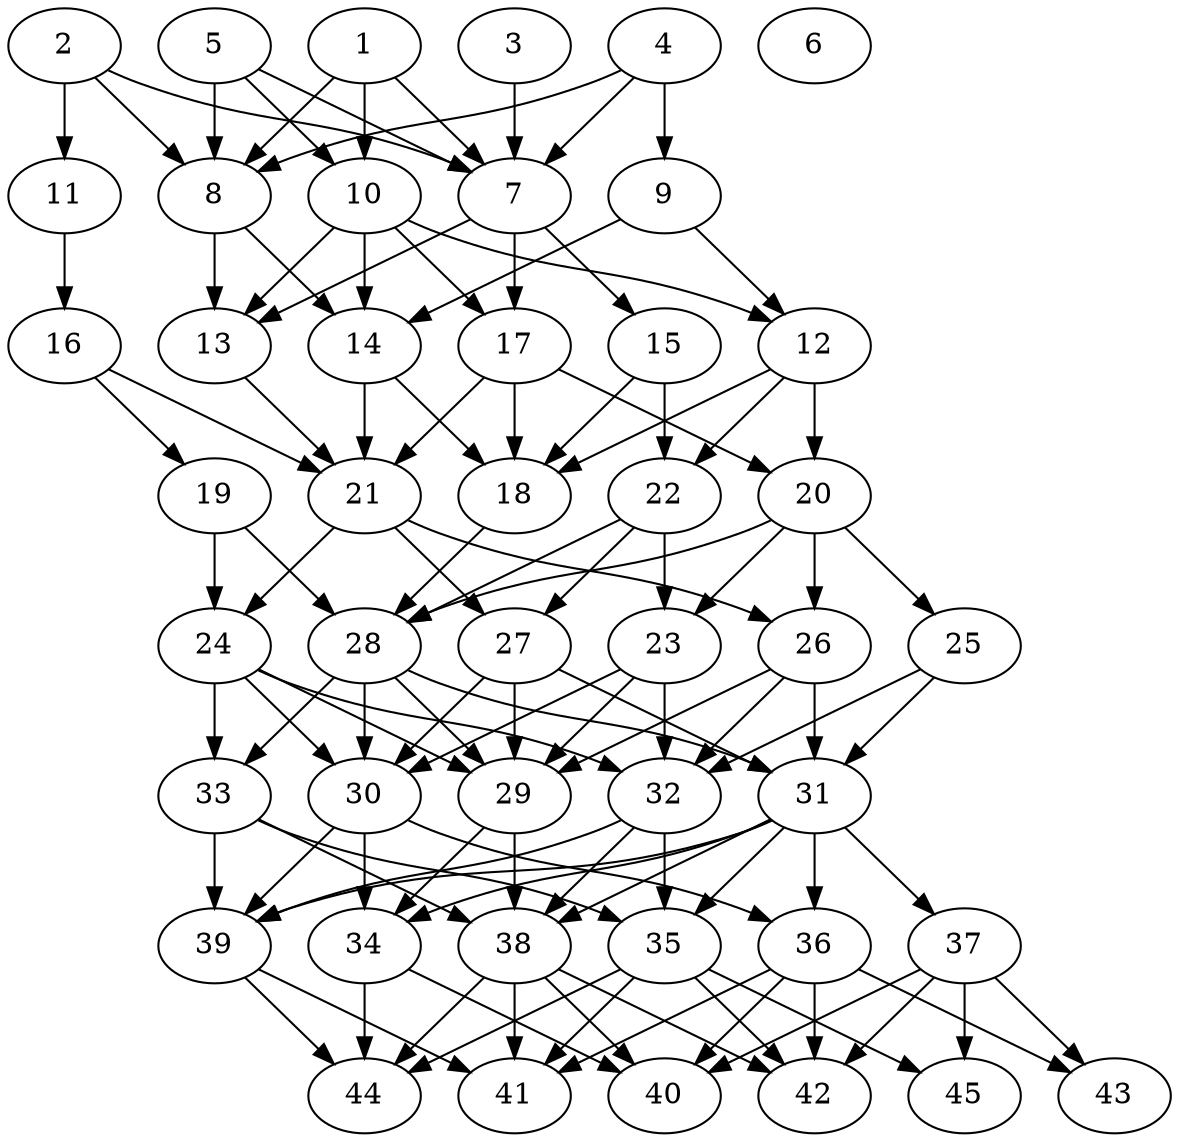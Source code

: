 // DAG automatically generated by daggen at Thu Oct  3 14:07:24 2019
// ./daggen --dot -n 45 --ccr 0.5 --fat 0.5 --regular 0.9 --density 0.7 --mindata 5242880 --maxdata 52428800 
digraph G {
  1 [size="100644864", alpha="0.13", expect_size="50322432"] 
  1 -> 7 [size ="50322432"]
  1 -> 8 [size ="50322432"]
  1 -> 10 [size ="50322432"]
  2 [size="28252160", alpha="0.04", expect_size="14126080"] 
  2 -> 7 [size ="14126080"]
  2 -> 8 [size ="14126080"]
  2 -> 11 [size ="14126080"]
  3 [size="60059648", alpha="0.09", expect_size="30029824"] 
  3 -> 7 [size ="30029824"]
  4 [size="88897536", alpha="0.13", expect_size="44448768"] 
  4 -> 7 [size ="44448768"]
  4 -> 8 [size ="44448768"]
  4 -> 9 [size ="44448768"]
  5 [size="84391936", alpha="0.13", expect_size="42195968"] 
  5 -> 7 [size ="42195968"]
  5 -> 8 [size ="42195968"]
  5 -> 10 [size ="42195968"]
  6 [size="36325376", alpha="0.20", expect_size="18162688"] 
  7 [size="54814720", alpha="0.17", expect_size="27407360"] 
  7 -> 13 [size ="27407360"]
  7 -> 15 [size ="27407360"]
  7 -> 17 [size ="27407360"]
  8 [size="63039488", alpha="0.13", expect_size="31519744"] 
  8 -> 13 [size ="31519744"]
  8 -> 14 [size ="31519744"]
  9 [size="70027264", alpha="0.17", expect_size="35013632"] 
  9 -> 12 [size ="35013632"]
  9 -> 14 [size ="35013632"]
  10 [size="65001472", alpha="0.08", expect_size="32500736"] 
  10 -> 12 [size ="32500736"]
  10 -> 13 [size ="32500736"]
  10 -> 14 [size ="32500736"]
  10 -> 17 [size ="32500736"]
  11 [size="54833152", alpha="0.03", expect_size="27416576"] 
  11 -> 16 [size ="27416576"]
  12 [size="23846912", alpha="0.17", expect_size="11923456"] 
  12 -> 18 [size ="11923456"]
  12 -> 20 [size ="11923456"]
  12 -> 22 [size ="11923456"]
  13 [size="44605440", alpha="0.08", expect_size="22302720"] 
  13 -> 21 [size ="22302720"]
  14 [size="86368256", alpha="0.17", expect_size="43184128"] 
  14 -> 18 [size ="43184128"]
  14 -> 21 [size ="43184128"]
  15 [size="52514816", alpha="0.00", expect_size="26257408"] 
  15 -> 18 [size ="26257408"]
  15 -> 22 [size ="26257408"]
  16 [size="19800064", alpha="0.07", expect_size="9900032"] 
  16 -> 19 [size ="9900032"]
  16 -> 21 [size ="9900032"]
  17 [size="17963008", alpha="0.02", expect_size="8981504"] 
  17 -> 18 [size ="8981504"]
  17 -> 20 [size ="8981504"]
  17 -> 21 [size ="8981504"]
  18 [size="97349632", alpha="0.02", expect_size="48674816"] 
  18 -> 28 [size ="48674816"]
  19 [size="62400512", alpha="0.18", expect_size="31200256"] 
  19 -> 24 [size ="31200256"]
  19 -> 28 [size ="31200256"]
  20 [size="50552832", alpha="0.19", expect_size="25276416"] 
  20 -> 23 [size ="25276416"]
  20 -> 25 [size ="25276416"]
  20 -> 26 [size ="25276416"]
  20 -> 28 [size ="25276416"]
  21 [size="89503744", alpha="0.20", expect_size="44751872"] 
  21 -> 24 [size ="44751872"]
  21 -> 26 [size ="44751872"]
  21 -> 27 [size ="44751872"]
  22 [size="104517632", alpha="0.04", expect_size="52258816"] 
  22 -> 23 [size ="52258816"]
  22 -> 27 [size ="52258816"]
  22 -> 28 [size ="52258816"]
  23 [size="90173440", alpha="0.19", expect_size="45086720"] 
  23 -> 29 [size ="45086720"]
  23 -> 30 [size ="45086720"]
  23 -> 32 [size ="45086720"]
  24 [size="31614976", alpha="0.10", expect_size="15807488"] 
  24 -> 29 [size ="15807488"]
  24 -> 30 [size ="15807488"]
  24 -> 32 [size ="15807488"]
  24 -> 33 [size ="15807488"]
  25 [size="17076224", alpha="0.17", expect_size="8538112"] 
  25 -> 31 [size ="8538112"]
  25 -> 32 [size ="8538112"]
  26 [size="18143232", alpha="0.10", expect_size="9071616"] 
  26 -> 29 [size ="9071616"]
  26 -> 31 [size ="9071616"]
  26 -> 32 [size ="9071616"]
  27 [size="53088256", alpha="0.12", expect_size="26544128"] 
  27 -> 29 [size ="26544128"]
  27 -> 30 [size ="26544128"]
  27 -> 31 [size ="26544128"]
  28 [size="62011392", alpha="0.05", expect_size="31005696"] 
  28 -> 29 [size ="31005696"]
  28 -> 30 [size ="31005696"]
  28 -> 31 [size ="31005696"]
  28 -> 33 [size ="31005696"]
  29 [size="71354368", alpha="0.11", expect_size="35677184"] 
  29 -> 34 [size ="35677184"]
  29 -> 38 [size ="35677184"]
  30 [size="61700096", alpha="0.08", expect_size="30850048"] 
  30 -> 34 [size ="30850048"]
  30 -> 36 [size ="30850048"]
  30 -> 39 [size ="30850048"]
  31 [size="58626048", alpha="0.14", expect_size="29313024"] 
  31 -> 34 [size ="29313024"]
  31 -> 35 [size ="29313024"]
  31 -> 36 [size ="29313024"]
  31 -> 37 [size ="29313024"]
  31 -> 38 [size ="29313024"]
  31 -> 39 [size ="29313024"]
  32 [size="57917440", alpha="0.04", expect_size="28958720"] 
  32 -> 35 [size ="28958720"]
  32 -> 38 [size ="28958720"]
  32 -> 39 [size ="28958720"]
  33 [size="77342720", alpha="0.01", expect_size="38671360"] 
  33 -> 35 [size ="38671360"]
  33 -> 38 [size ="38671360"]
  33 -> 39 [size ="38671360"]
  34 [size="72103936", alpha="0.13", expect_size="36051968"] 
  34 -> 40 [size ="36051968"]
  34 -> 44 [size ="36051968"]
  35 [size="26243072", alpha="0.15", expect_size="13121536"] 
  35 -> 41 [size ="13121536"]
  35 -> 42 [size ="13121536"]
  35 -> 44 [size ="13121536"]
  35 -> 45 [size ="13121536"]
  36 [size="13666304", alpha="0.19", expect_size="6833152"] 
  36 -> 40 [size ="6833152"]
  36 -> 41 [size ="6833152"]
  36 -> 42 [size ="6833152"]
  36 -> 43 [size ="6833152"]
  37 [size="60213248", alpha="0.04", expect_size="30106624"] 
  37 -> 40 [size ="30106624"]
  37 -> 42 [size ="30106624"]
  37 -> 43 [size ="30106624"]
  37 -> 45 [size ="30106624"]
  38 [size="21471232", alpha="0.08", expect_size="10735616"] 
  38 -> 40 [size ="10735616"]
  38 -> 41 [size ="10735616"]
  38 -> 42 [size ="10735616"]
  38 -> 44 [size ="10735616"]
  39 [size="44365824", alpha="0.02", expect_size="22182912"] 
  39 -> 41 [size ="22182912"]
  39 -> 44 [size ="22182912"]
  40 [size="94070784", alpha="0.05", expect_size="47035392"] 
  41 [size="36358144", alpha="0.05", expect_size="18179072"] 
  42 [size="104316928", alpha="0.05", expect_size="52158464"] 
  43 [size="28196864", alpha="0.02", expect_size="14098432"] 
  44 [size="30863360", alpha="0.03", expect_size="15431680"] 
  45 [size="93825024", alpha="0.06", expect_size="46912512"] 
}
